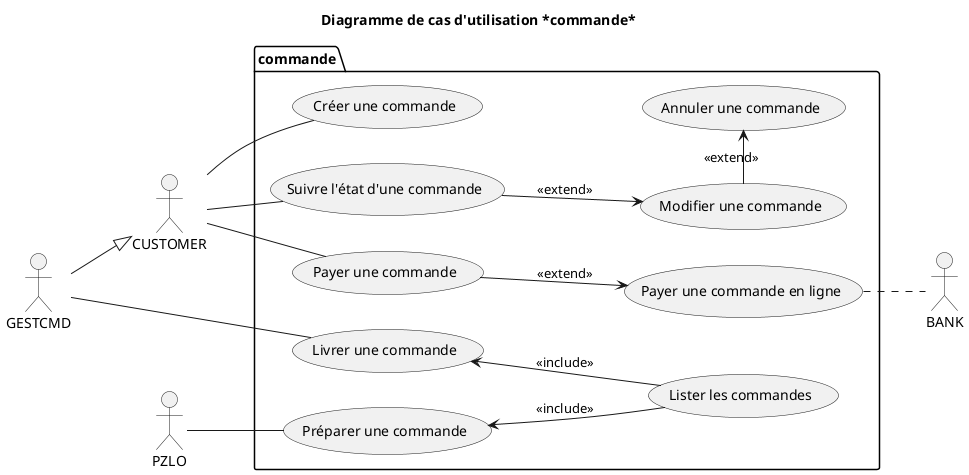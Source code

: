 @startuml 03_commande
title Diagramme de cas d'utilisation *commande*

' actor Gestionnaire_de_commande as GESTCMD
' actor Client as CUSTOMER
' actor Gestionnaire_de_stock as GESTSTOCK
' actor Pizzaiolo as PZLO
' actor Responsable as BOSS
' actor Banque <<system>> as BANK

package commande{
    left to right direction
    (Créer une commande) as CREATE_CMD
    (Préparer une commande) as MAKE_CMD
    (Livrer une commande) as DELIVER_CMD
    (Modifier une commande) as MODIFY_CMD
    (Suivre l'état d'une commande) as FOLLOW_CMD
    (Payer une commande) as PAY_CMD
    (Payer une commande en ligne) as PAY_ONLINE_CMD
    (Annuler une commande) as CANCEL_CMD
    (Lister les commandes) AS LIST_CMD
}

CUSTOMER -- CREATE_CMD
PZLO -- MAKE_CMD
GESTCMD -- DELIVER_CMD
MAKE_CMD <-- LIST_CMD: <<include>>
DELIVER_CMD <-- LIST_CMD: <<include>>
CUSTOMER -- FOLLOW_CMD
FOLLOW_CMD --> MODIFY_CMD: <<extend>>
MODIFY_CMD -> CANCEL_CMD: <<extend>>
CUSTOMER -- PAY_CMD
PAY_CMD --> PAY_ONLINE_CMD: <<extend>>
PAY_ONLINE_CMD .. BANK
GESTCMD --|> CUSTOMER


@enduml